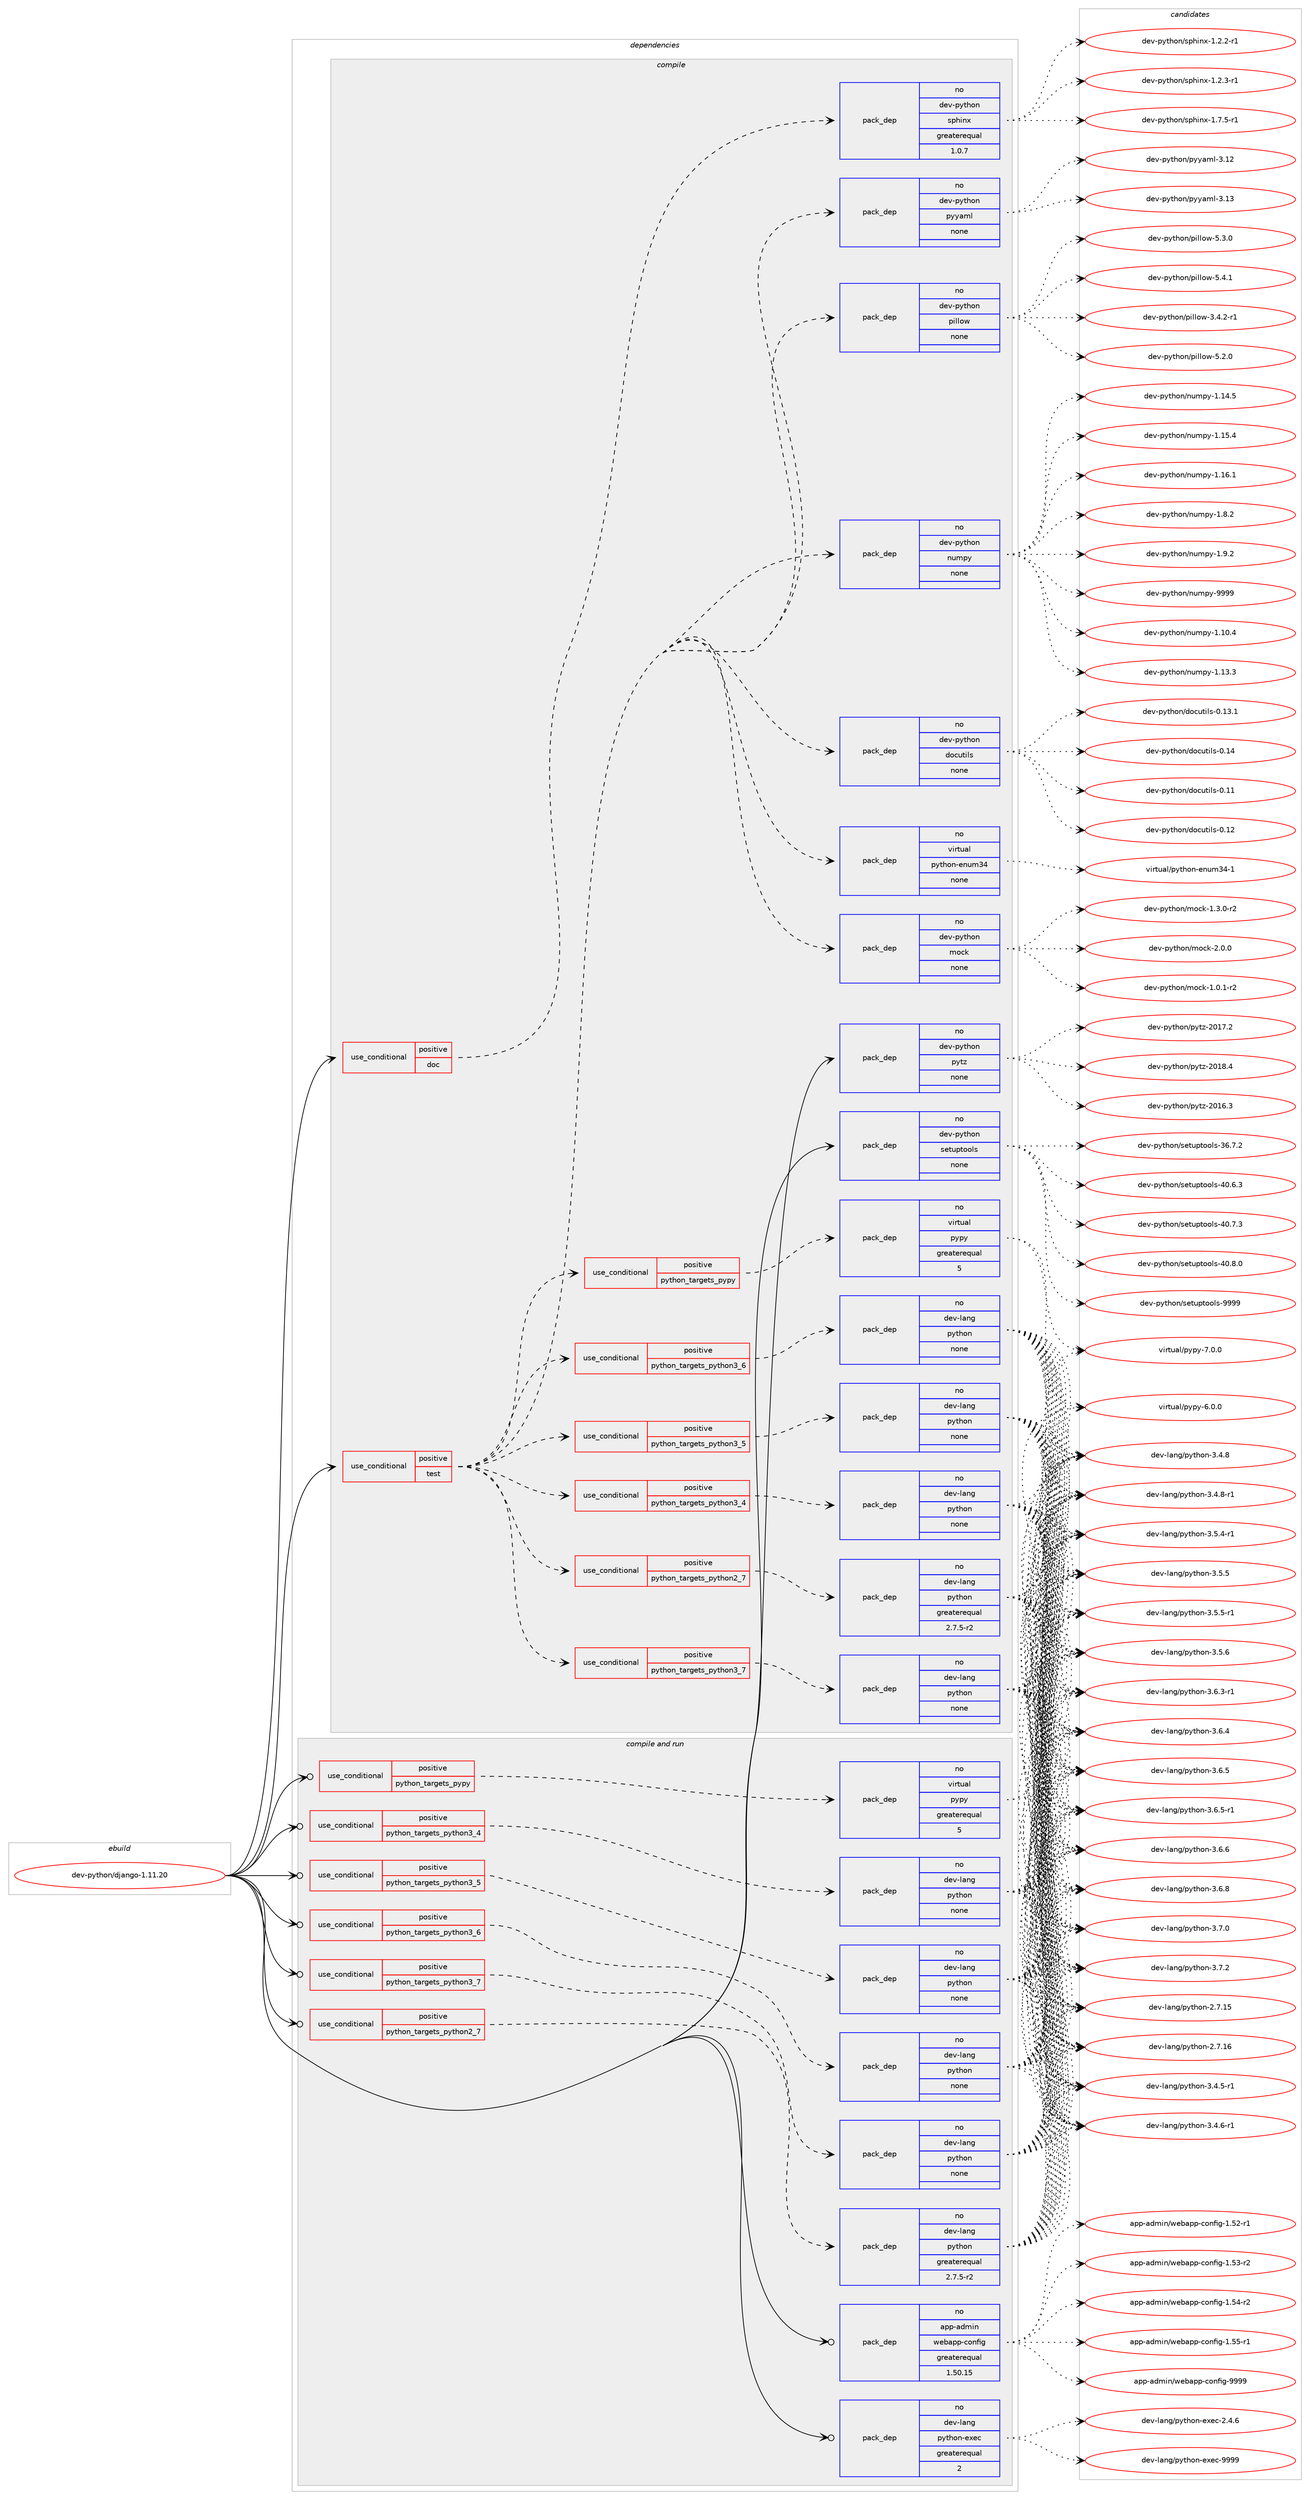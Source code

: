 digraph prolog {

# *************
# Graph options
# *************

newrank=true;
concentrate=true;
compound=true;
graph [rankdir=LR,fontname=Helvetica,fontsize=10,ranksep=1.5];#, ranksep=2.5, nodesep=0.2];
edge  [arrowhead=vee];
node  [fontname=Helvetica,fontsize=10];

# **********
# The ebuild
# **********

subgraph cluster_leftcol {
color=gray;
rank=same;
label=<<i>ebuild</i>>;
id [label="dev-python/django-1.11.20", color=red, width=4, href="../dev-python/django-1.11.20.svg"];
}

# ****************
# The dependencies
# ****************

subgraph cluster_midcol {
color=gray;
label=<<i>dependencies</i>>;
subgraph cluster_compile {
fillcolor="#eeeeee";
style=filled;
label=<<i>compile</i>>;
subgraph cond373293 {
dependency1406035 [label=<<TABLE BORDER="0" CELLBORDER="1" CELLSPACING="0" CELLPADDING="4"><TR><TD ROWSPAN="3" CELLPADDING="10">use_conditional</TD></TR><TR><TD>positive</TD></TR><TR><TD>doc</TD></TR></TABLE>>, shape=none, color=red];
subgraph pack1009486 {
dependency1406036 [label=<<TABLE BORDER="0" CELLBORDER="1" CELLSPACING="0" CELLPADDING="4" WIDTH="220"><TR><TD ROWSPAN="6" CELLPADDING="30">pack_dep</TD></TR><TR><TD WIDTH="110">no</TD></TR><TR><TD>dev-python</TD></TR><TR><TD>sphinx</TD></TR><TR><TD>greaterequal</TD></TR><TR><TD>1.0.7</TD></TR></TABLE>>, shape=none, color=blue];
}
dependency1406035:e -> dependency1406036:w [weight=20,style="dashed",arrowhead="vee"];
}
id:e -> dependency1406035:w [weight=20,style="solid",arrowhead="vee"];
subgraph cond373294 {
dependency1406037 [label=<<TABLE BORDER="0" CELLBORDER="1" CELLSPACING="0" CELLPADDING="4"><TR><TD ROWSPAN="3" CELLPADDING="10">use_conditional</TD></TR><TR><TD>positive</TD></TR><TR><TD>test</TD></TR></TABLE>>, shape=none, color=red];
subgraph cond373295 {
dependency1406038 [label=<<TABLE BORDER="0" CELLBORDER="1" CELLSPACING="0" CELLPADDING="4"><TR><TD ROWSPAN="3" CELLPADDING="10">use_conditional</TD></TR><TR><TD>positive</TD></TR><TR><TD>python_targets_pypy</TD></TR></TABLE>>, shape=none, color=red];
subgraph pack1009487 {
dependency1406039 [label=<<TABLE BORDER="0" CELLBORDER="1" CELLSPACING="0" CELLPADDING="4" WIDTH="220"><TR><TD ROWSPAN="6" CELLPADDING="30">pack_dep</TD></TR><TR><TD WIDTH="110">no</TD></TR><TR><TD>virtual</TD></TR><TR><TD>pypy</TD></TR><TR><TD>greaterequal</TD></TR><TR><TD>5</TD></TR></TABLE>>, shape=none, color=blue];
}
dependency1406038:e -> dependency1406039:w [weight=20,style="dashed",arrowhead="vee"];
}
dependency1406037:e -> dependency1406038:w [weight=20,style="dashed",arrowhead="vee"];
subgraph cond373296 {
dependency1406040 [label=<<TABLE BORDER="0" CELLBORDER="1" CELLSPACING="0" CELLPADDING="4"><TR><TD ROWSPAN="3" CELLPADDING="10">use_conditional</TD></TR><TR><TD>positive</TD></TR><TR><TD>python_targets_python2_7</TD></TR></TABLE>>, shape=none, color=red];
subgraph pack1009488 {
dependency1406041 [label=<<TABLE BORDER="0" CELLBORDER="1" CELLSPACING="0" CELLPADDING="4" WIDTH="220"><TR><TD ROWSPAN="6" CELLPADDING="30">pack_dep</TD></TR><TR><TD WIDTH="110">no</TD></TR><TR><TD>dev-lang</TD></TR><TR><TD>python</TD></TR><TR><TD>greaterequal</TD></TR><TR><TD>2.7.5-r2</TD></TR></TABLE>>, shape=none, color=blue];
}
dependency1406040:e -> dependency1406041:w [weight=20,style="dashed",arrowhead="vee"];
}
dependency1406037:e -> dependency1406040:w [weight=20,style="dashed",arrowhead="vee"];
subgraph cond373297 {
dependency1406042 [label=<<TABLE BORDER="0" CELLBORDER="1" CELLSPACING="0" CELLPADDING="4"><TR><TD ROWSPAN="3" CELLPADDING="10">use_conditional</TD></TR><TR><TD>positive</TD></TR><TR><TD>python_targets_python3_4</TD></TR></TABLE>>, shape=none, color=red];
subgraph pack1009489 {
dependency1406043 [label=<<TABLE BORDER="0" CELLBORDER="1" CELLSPACING="0" CELLPADDING="4" WIDTH="220"><TR><TD ROWSPAN="6" CELLPADDING="30">pack_dep</TD></TR><TR><TD WIDTH="110">no</TD></TR><TR><TD>dev-lang</TD></TR><TR><TD>python</TD></TR><TR><TD>none</TD></TR><TR><TD></TD></TR></TABLE>>, shape=none, color=blue];
}
dependency1406042:e -> dependency1406043:w [weight=20,style="dashed",arrowhead="vee"];
}
dependency1406037:e -> dependency1406042:w [weight=20,style="dashed",arrowhead="vee"];
subgraph cond373298 {
dependency1406044 [label=<<TABLE BORDER="0" CELLBORDER="1" CELLSPACING="0" CELLPADDING="4"><TR><TD ROWSPAN="3" CELLPADDING="10">use_conditional</TD></TR><TR><TD>positive</TD></TR><TR><TD>python_targets_python3_5</TD></TR></TABLE>>, shape=none, color=red];
subgraph pack1009490 {
dependency1406045 [label=<<TABLE BORDER="0" CELLBORDER="1" CELLSPACING="0" CELLPADDING="4" WIDTH="220"><TR><TD ROWSPAN="6" CELLPADDING="30">pack_dep</TD></TR><TR><TD WIDTH="110">no</TD></TR><TR><TD>dev-lang</TD></TR><TR><TD>python</TD></TR><TR><TD>none</TD></TR><TR><TD></TD></TR></TABLE>>, shape=none, color=blue];
}
dependency1406044:e -> dependency1406045:w [weight=20,style="dashed",arrowhead="vee"];
}
dependency1406037:e -> dependency1406044:w [weight=20,style="dashed",arrowhead="vee"];
subgraph cond373299 {
dependency1406046 [label=<<TABLE BORDER="0" CELLBORDER="1" CELLSPACING="0" CELLPADDING="4"><TR><TD ROWSPAN="3" CELLPADDING="10">use_conditional</TD></TR><TR><TD>positive</TD></TR><TR><TD>python_targets_python3_6</TD></TR></TABLE>>, shape=none, color=red];
subgraph pack1009491 {
dependency1406047 [label=<<TABLE BORDER="0" CELLBORDER="1" CELLSPACING="0" CELLPADDING="4" WIDTH="220"><TR><TD ROWSPAN="6" CELLPADDING="30">pack_dep</TD></TR><TR><TD WIDTH="110">no</TD></TR><TR><TD>dev-lang</TD></TR><TR><TD>python</TD></TR><TR><TD>none</TD></TR><TR><TD></TD></TR></TABLE>>, shape=none, color=blue];
}
dependency1406046:e -> dependency1406047:w [weight=20,style="dashed",arrowhead="vee"];
}
dependency1406037:e -> dependency1406046:w [weight=20,style="dashed",arrowhead="vee"];
subgraph cond373300 {
dependency1406048 [label=<<TABLE BORDER="0" CELLBORDER="1" CELLSPACING="0" CELLPADDING="4"><TR><TD ROWSPAN="3" CELLPADDING="10">use_conditional</TD></TR><TR><TD>positive</TD></TR><TR><TD>python_targets_python3_7</TD></TR></TABLE>>, shape=none, color=red];
subgraph pack1009492 {
dependency1406049 [label=<<TABLE BORDER="0" CELLBORDER="1" CELLSPACING="0" CELLPADDING="4" WIDTH="220"><TR><TD ROWSPAN="6" CELLPADDING="30">pack_dep</TD></TR><TR><TD WIDTH="110">no</TD></TR><TR><TD>dev-lang</TD></TR><TR><TD>python</TD></TR><TR><TD>none</TD></TR><TR><TD></TD></TR></TABLE>>, shape=none, color=blue];
}
dependency1406048:e -> dependency1406049:w [weight=20,style="dashed",arrowhead="vee"];
}
dependency1406037:e -> dependency1406048:w [weight=20,style="dashed",arrowhead="vee"];
subgraph pack1009493 {
dependency1406050 [label=<<TABLE BORDER="0" CELLBORDER="1" CELLSPACING="0" CELLPADDING="4" WIDTH="220"><TR><TD ROWSPAN="6" CELLPADDING="30">pack_dep</TD></TR><TR><TD WIDTH="110">no</TD></TR><TR><TD>dev-python</TD></TR><TR><TD>docutils</TD></TR><TR><TD>none</TD></TR><TR><TD></TD></TR></TABLE>>, shape=none, color=blue];
}
dependency1406037:e -> dependency1406050:w [weight=20,style="dashed",arrowhead="vee"];
subgraph pack1009494 {
dependency1406051 [label=<<TABLE BORDER="0" CELLBORDER="1" CELLSPACING="0" CELLPADDING="4" WIDTH="220"><TR><TD ROWSPAN="6" CELLPADDING="30">pack_dep</TD></TR><TR><TD WIDTH="110">no</TD></TR><TR><TD>dev-python</TD></TR><TR><TD>numpy</TD></TR><TR><TD>none</TD></TR><TR><TD></TD></TR></TABLE>>, shape=none, color=blue];
}
dependency1406037:e -> dependency1406051:w [weight=20,style="dashed",arrowhead="vee"];
subgraph pack1009495 {
dependency1406052 [label=<<TABLE BORDER="0" CELLBORDER="1" CELLSPACING="0" CELLPADDING="4" WIDTH="220"><TR><TD ROWSPAN="6" CELLPADDING="30">pack_dep</TD></TR><TR><TD WIDTH="110">no</TD></TR><TR><TD>dev-python</TD></TR><TR><TD>pillow</TD></TR><TR><TD>none</TD></TR><TR><TD></TD></TR></TABLE>>, shape=none, color=blue];
}
dependency1406037:e -> dependency1406052:w [weight=20,style="dashed",arrowhead="vee"];
subgraph pack1009496 {
dependency1406053 [label=<<TABLE BORDER="0" CELLBORDER="1" CELLSPACING="0" CELLPADDING="4" WIDTH="220"><TR><TD ROWSPAN="6" CELLPADDING="30">pack_dep</TD></TR><TR><TD WIDTH="110">no</TD></TR><TR><TD>dev-python</TD></TR><TR><TD>pyyaml</TD></TR><TR><TD>none</TD></TR><TR><TD></TD></TR></TABLE>>, shape=none, color=blue];
}
dependency1406037:e -> dependency1406053:w [weight=20,style="dashed",arrowhead="vee"];
subgraph pack1009497 {
dependency1406054 [label=<<TABLE BORDER="0" CELLBORDER="1" CELLSPACING="0" CELLPADDING="4" WIDTH="220"><TR><TD ROWSPAN="6" CELLPADDING="30">pack_dep</TD></TR><TR><TD WIDTH="110">no</TD></TR><TR><TD>dev-python</TD></TR><TR><TD>mock</TD></TR><TR><TD>none</TD></TR><TR><TD></TD></TR></TABLE>>, shape=none, color=blue];
}
dependency1406037:e -> dependency1406054:w [weight=20,style="dashed",arrowhead="vee"];
subgraph pack1009498 {
dependency1406055 [label=<<TABLE BORDER="0" CELLBORDER="1" CELLSPACING="0" CELLPADDING="4" WIDTH="220"><TR><TD ROWSPAN="6" CELLPADDING="30">pack_dep</TD></TR><TR><TD WIDTH="110">no</TD></TR><TR><TD>virtual</TD></TR><TR><TD>python-enum34</TD></TR><TR><TD>none</TD></TR><TR><TD></TD></TR></TABLE>>, shape=none, color=blue];
}
dependency1406037:e -> dependency1406055:w [weight=20,style="dashed",arrowhead="vee"];
}
id:e -> dependency1406037:w [weight=20,style="solid",arrowhead="vee"];
subgraph pack1009499 {
dependency1406056 [label=<<TABLE BORDER="0" CELLBORDER="1" CELLSPACING="0" CELLPADDING="4" WIDTH="220"><TR><TD ROWSPAN="6" CELLPADDING="30">pack_dep</TD></TR><TR><TD WIDTH="110">no</TD></TR><TR><TD>dev-python</TD></TR><TR><TD>pytz</TD></TR><TR><TD>none</TD></TR><TR><TD></TD></TR></TABLE>>, shape=none, color=blue];
}
id:e -> dependency1406056:w [weight=20,style="solid",arrowhead="vee"];
subgraph pack1009500 {
dependency1406057 [label=<<TABLE BORDER="0" CELLBORDER="1" CELLSPACING="0" CELLPADDING="4" WIDTH="220"><TR><TD ROWSPAN="6" CELLPADDING="30">pack_dep</TD></TR><TR><TD WIDTH="110">no</TD></TR><TR><TD>dev-python</TD></TR><TR><TD>setuptools</TD></TR><TR><TD>none</TD></TR><TR><TD></TD></TR></TABLE>>, shape=none, color=blue];
}
id:e -> dependency1406057:w [weight=20,style="solid",arrowhead="vee"];
}
subgraph cluster_compileandrun {
fillcolor="#eeeeee";
style=filled;
label=<<i>compile and run</i>>;
subgraph cond373301 {
dependency1406058 [label=<<TABLE BORDER="0" CELLBORDER="1" CELLSPACING="0" CELLPADDING="4"><TR><TD ROWSPAN="3" CELLPADDING="10">use_conditional</TD></TR><TR><TD>positive</TD></TR><TR><TD>python_targets_pypy</TD></TR></TABLE>>, shape=none, color=red];
subgraph pack1009501 {
dependency1406059 [label=<<TABLE BORDER="0" CELLBORDER="1" CELLSPACING="0" CELLPADDING="4" WIDTH="220"><TR><TD ROWSPAN="6" CELLPADDING="30">pack_dep</TD></TR><TR><TD WIDTH="110">no</TD></TR><TR><TD>virtual</TD></TR><TR><TD>pypy</TD></TR><TR><TD>greaterequal</TD></TR><TR><TD>5</TD></TR></TABLE>>, shape=none, color=blue];
}
dependency1406058:e -> dependency1406059:w [weight=20,style="dashed",arrowhead="vee"];
}
id:e -> dependency1406058:w [weight=20,style="solid",arrowhead="odotvee"];
subgraph cond373302 {
dependency1406060 [label=<<TABLE BORDER="0" CELLBORDER="1" CELLSPACING="0" CELLPADDING="4"><TR><TD ROWSPAN="3" CELLPADDING="10">use_conditional</TD></TR><TR><TD>positive</TD></TR><TR><TD>python_targets_python2_7</TD></TR></TABLE>>, shape=none, color=red];
subgraph pack1009502 {
dependency1406061 [label=<<TABLE BORDER="0" CELLBORDER="1" CELLSPACING="0" CELLPADDING="4" WIDTH="220"><TR><TD ROWSPAN="6" CELLPADDING="30">pack_dep</TD></TR><TR><TD WIDTH="110">no</TD></TR><TR><TD>dev-lang</TD></TR><TR><TD>python</TD></TR><TR><TD>greaterequal</TD></TR><TR><TD>2.7.5-r2</TD></TR></TABLE>>, shape=none, color=blue];
}
dependency1406060:e -> dependency1406061:w [weight=20,style="dashed",arrowhead="vee"];
}
id:e -> dependency1406060:w [weight=20,style="solid",arrowhead="odotvee"];
subgraph cond373303 {
dependency1406062 [label=<<TABLE BORDER="0" CELLBORDER="1" CELLSPACING="0" CELLPADDING="4"><TR><TD ROWSPAN="3" CELLPADDING="10">use_conditional</TD></TR><TR><TD>positive</TD></TR><TR><TD>python_targets_python3_4</TD></TR></TABLE>>, shape=none, color=red];
subgraph pack1009503 {
dependency1406063 [label=<<TABLE BORDER="0" CELLBORDER="1" CELLSPACING="0" CELLPADDING="4" WIDTH="220"><TR><TD ROWSPAN="6" CELLPADDING="30">pack_dep</TD></TR><TR><TD WIDTH="110">no</TD></TR><TR><TD>dev-lang</TD></TR><TR><TD>python</TD></TR><TR><TD>none</TD></TR><TR><TD></TD></TR></TABLE>>, shape=none, color=blue];
}
dependency1406062:e -> dependency1406063:w [weight=20,style="dashed",arrowhead="vee"];
}
id:e -> dependency1406062:w [weight=20,style="solid",arrowhead="odotvee"];
subgraph cond373304 {
dependency1406064 [label=<<TABLE BORDER="0" CELLBORDER="1" CELLSPACING="0" CELLPADDING="4"><TR><TD ROWSPAN="3" CELLPADDING="10">use_conditional</TD></TR><TR><TD>positive</TD></TR><TR><TD>python_targets_python3_5</TD></TR></TABLE>>, shape=none, color=red];
subgraph pack1009504 {
dependency1406065 [label=<<TABLE BORDER="0" CELLBORDER="1" CELLSPACING="0" CELLPADDING="4" WIDTH="220"><TR><TD ROWSPAN="6" CELLPADDING="30">pack_dep</TD></TR><TR><TD WIDTH="110">no</TD></TR><TR><TD>dev-lang</TD></TR><TR><TD>python</TD></TR><TR><TD>none</TD></TR><TR><TD></TD></TR></TABLE>>, shape=none, color=blue];
}
dependency1406064:e -> dependency1406065:w [weight=20,style="dashed",arrowhead="vee"];
}
id:e -> dependency1406064:w [weight=20,style="solid",arrowhead="odotvee"];
subgraph cond373305 {
dependency1406066 [label=<<TABLE BORDER="0" CELLBORDER="1" CELLSPACING="0" CELLPADDING="4"><TR><TD ROWSPAN="3" CELLPADDING="10">use_conditional</TD></TR><TR><TD>positive</TD></TR><TR><TD>python_targets_python3_6</TD></TR></TABLE>>, shape=none, color=red];
subgraph pack1009505 {
dependency1406067 [label=<<TABLE BORDER="0" CELLBORDER="1" CELLSPACING="0" CELLPADDING="4" WIDTH="220"><TR><TD ROWSPAN="6" CELLPADDING="30">pack_dep</TD></TR><TR><TD WIDTH="110">no</TD></TR><TR><TD>dev-lang</TD></TR><TR><TD>python</TD></TR><TR><TD>none</TD></TR><TR><TD></TD></TR></TABLE>>, shape=none, color=blue];
}
dependency1406066:e -> dependency1406067:w [weight=20,style="dashed",arrowhead="vee"];
}
id:e -> dependency1406066:w [weight=20,style="solid",arrowhead="odotvee"];
subgraph cond373306 {
dependency1406068 [label=<<TABLE BORDER="0" CELLBORDER="1" CELLSPACING="0" CELLPADDING="4"><TR><TD ROWSPAN="3" CELLPADDING="10">use_conditional</TD></TR><TR><TD>positive</TD></TR><TR><TD>python_targets_python3_7</TD></TR></TABLE>>, shape=none, color=red];
subgraph pack1009506 {
dependency1406069 [label=<<TABLE BORDER="0" CELLBORDER="1" CELLSPACING="0" CELLPADDING="4" WIDTH="220"><TR><TD ROWSPAN="6" CELLPADDING="30">pack_dep</TD></TR><TR><TD WIDTH="110">no</TD></TR><TR><TD>dev-lang</TD></TR><TR><TD>python</TD></TR><TR><TD>none</TD></TR><TR><TD></TD></TR></TABLE>>, shape=none, color=blue];
}
dependency1406068:e -> dependency1406069:w [weight=20,style="dashed",arrowhead="vee"];
}
id:e -> dependency1406068:w [weight=20,style="solid",arrowhead="odotvee"];
subgraph pack1009507 {
dependency1406070 [label=<<TABLE BORDER="0" CELLBORDER="1" CELLSPACING="0" CELLPADDING="4" WIDTH="220"><TR><TD ROWSPAN="6" CELLPADDING="30">pack_dep</TD></TR><TR><TD WIDTH="110">no</TD></TR><TR><TD>app-admin</TD></TR><TR><TD>webapp-config</TD></TR><TR><TD>greaterequal</TD></TR><TR><TD>1.50.15</TD></TR></TABLE>>, shape=none, color=blue];
}
id:e -> dependency1406070:w [weight=20,style="solid",arrowhead="odotvee"];
subgraph pack1009508 {
dependency1406071 [label=<<TABLE BORDER="0" CELLBORDER="1" CELLSPACING="0" CELLPADDING="4" WIDTH="220"><TR><TD ROWSPAN="6" CELLPADDING="30">pack_dep</TD></TR><TR><TD WIDTH="110">no</TD></TR><TR><TD>dev-lang</TD></TR><TR><TD>python-exec</TD></TR><TR><TD>greaterequal</TD></TR><TR><TD>2</TD></TR></TABLE>>, shape=none, color=blue];
}
id:e -> dependency1406071:w [weight=20,style="solid",arrowhead="odotvee"];
}
subgraph cluster_run {
fillcolor="#eeeeee";
style=filled;
label=<<i>run</i>>;
}
}

# **************
# The candidates
# **************

subgraph cluster_choices {
rank=same;
color=gray;
label=<<i>candidates</i>>;

subgraph choice1009486 {
color=black;
nodesep=1;
choice10010111845112121116104111110471151121041051101204549465046504511449 [label="dev-python/sphinx-1.2.2-r1", color=red, width=4,href="../dev-python/sphinx-1.2.2-r1.svg"];
choice10010111845112121116104111110471151121041051101204549465046514511449 [label="dev-python/sphinx-1.2.3-r1", color=red, width=4,href="../dev-python/sphinx-1.2.3-r1.svg"];
choice10010111845112121116104111110471151121041051101204549465546534511449 [label="dev-python/sphinx-1.7.5-r1", color=red, width=4,href="../dev-python/sphinx-1.7.5-r1.svg"];
dependency1406036:e -> choice10010111845112121116104111110471151121041051101204549465046504511449:w [style=dotted,weight="100"];
dependency1406036:e -> choice10010111845112121116104111110471151121041051101204549465046514511449:w [style=dotted,weight="100"];
dependency1406036:e -> choice10010111845112121116104111110471151121041051101204549465546534511449:w [style=dotted,weight="100"];
}
subgraph choice1009487 {
color=black;
nodesep=1;
choice1181051141161179710847112121112121455446484648 [label="virtual/pypy-6.0.0", color=red, width=4,href="../virtual/pypy-6.0.0.svg"];
choice1181051141161179710847112121112121455546484648 [label="virtual/pypy-7.0.0", color=red, width=4,href="../virtual/pypy-7.0.0.svg"];
dependency1406039:e -> choice1181051141161179710847112121112121455446484648:w [style=dotted,weight="100"];
dependency1406039:e -> choice1181051141161179710847112121112121455546484648:w [style=dotted,weight="100"];
}
subgraph choice1009488 {
color=black;
nodesep=1;
choice10010111845108971101034711212111610411111045504655464953 [label="dev-lang/python-2.7.15", color=red, width=4,href="../dev-lang/python-2.7.15.svg"];
choice10010111845108971101034711212111610411111045504655464954 [label="dev-lang/python-2.7.16", color=red, width=4,href="../dev-lang/python-2.7.16.svg"];
choice1001011184510897110103471121211161041111104551465246534511449 [label="dev-lang/python-3.4.5-r1", color=red, width=4,href="../dev-lang/python-3.4.5-r1.svg"];
choice1001011184510897110103471121211161041111104551465246544511449 [label="dev-lang/python-3.4.6-r1", color=red, width=4,href="../dev-lang/python-3.4.6-r1.svg"];
choice100101118451089711010347112121116104111110455146524656 [label="dev-lang/python-3.4.8", color=red, width=4,href="../dev-lang/python-3.4.8.svg"];
choice1001011184510897110103471121211161041111104551465246564511449 [label="dev-lang/python-3.4.8-r1", color=red, width=4,href="../dev-lang/python-3.4.8-r1.svg"];
choice1001011184510897110103471121211161041111104551465346524511449 [label="dev-lang/python-3.5.4-r1", color=red, width=4,href="../dev-lang/python-3.5.4-r1.svg"];
choice100101118451089711010347112121116104111110455146534653 [label="dev-lang/python-3.5.5", color=red, width=4,href="../dev-lang/python-3.5.5.svg"];
choice1001011184510897110103471121211161041111104551465346534511449 [label="dev-lang/python-3.5.5-r1", color=red, width=4,href="../dev-lang/python-3.5.5-r1.svg"];
choice100101118451089711010347112121116104111110455146534654 [label="dev-lang/python-3.5.6", color=red, width=4,href="../dev-lang/python-3.5.6.svg"];
choice1001011184510897110103471121211161041111104551465446514511449 [label="dev-lang/python-3.6.3-r1", color=red, width=4,href="../dev-lang/python-3.6.3-r1.svg"];
choice100101118451089711010347112121116104111110455146544652 [label="dev-lang/python-3.6.4", color=red, width=4,href="../dev-lang/python-3.6.4.svg"];
choice100101118451089711010347112121116104111110455146544653 [label="dev-lang/python-3.6.5", color=red, width=4,href="../dev-lang/python-3.6.5.svg"];
choice1001011184510897110103471121211161041111104551465446534511449 [label="dev-lang/python-3.6.5-r1", color=red, width=4,href="../dev-lang/python-3.6.5-r1.svg"];
choice100101118451089711010347112121116104111110455146544654 [label="dev-lang/python-3.6.6", color=red, width=4,href="../dev-lang/python-3.6.6.svg"];
choice100101118451089711010347112121116104111110455146544656 [label="dev-lang/python-3.6.8", color=red, width=4,href="../dev-lang/python-3.6.8.svg"];
choice100101118451089711010347112121116104111110455146554648 [label="dev-lang/python-3.7.0", color=red, width=4,href="../dev-lang/python-3.7.0.svg"];
choice100101118451089711010347112121116104111110455146554650 [label="dev-lang/python-3.7.2", color=red, width=4,href="../dev-lang/python-3.7.2.svg"];
dependency1406041:e -> choice10010111845108971101034711212111610411111045504655464953:w [style=dotted,weight="100"];
dependency1406041:e -> choice10010111845108971101034711212111610411111045504655464954:w [style=dotted,weight="100"];
dependency1406041:e -> choice1001011184510897110103471121211161041111104551465246534511449:w [style=dotted,weight="100"];
dependency1406041:e -> choice1001011184510897110103471121211161041111104551465246544511449:w [style=dotted,weight="100"];
dependency1406041:e -> choice100101118451089711010347112121116104111110455146524656:w [style=dotted,weight="100"];
dependency1406041:e -> choice1001011184510897110103471121211161041111104551465246564511449:w [style=dotted,weight="100"];
dependency1406041:e -> choice1001011184510897110103471121211161041111104551465346524511449:w [style=dotted,weight="100"];
dependency1406041:e -> choice100101118451089711010347112121116104111110455146534653:w [style=dotted,weight="100"];
dependency1406041:e -> choice1001011184510897110103471121211161041111104551465346534511449:w [style=dotted,weight="100"];
dependency1406041:e -> choice100101118451089711010347112121116104111110455146534654:w [style=dotted,weight="100"];
dependency1406041:e -> choice1001011184510897110103471121211161041111104551465446514511449:w [style=dotted,weight="100"];
dependency1406041:e -> choice100101118451089711010347112121116104111110455146544652:w [style=dotted,weight="100"];
dependency1406041:e -> choice100101118451089711010347112121116104111110455146544653:w [style=dotted,weight="100"];
dependency1406041:e -> choice1001011184510897110103471121211161041111104551465446534511449:w [style=dotted,weight="100"];
dependency1406041:e -> choice100101118451089711010347112121116104111110455146544654:w [style=dotted,weight="100"];
dependency1406041:e -> choice100101118451089711010347112121116104111110455146544656:w [style=dotted,weight="100"];
dependency1406041:e -> choice100101118451089711010347112121116104111110455146554648:w [style=dotted,weight="100"];
dependency1406041:e -> choice100101118451089711010347112121116104111110455146554650:w [style=dotted,weight="100"];
}
subgraph choice1009489 {
color=black;
nodesep=1;
choice10010111845108971101034711212111610411111045504655464953 [label="dev-lang/python-2.7.15", color=red, width=4,href="../dev-lang/python-2.7.15.svg"];
choice10010111845108971101034711212111610411111045504655464954 [label="dev-lang/python-2.7.16", color=red, width=4,href="../dev-lang/python-2.7.16.svg"];
choice1001011184510897110103471121211161041111104551465246534511449 [label="dev-lang/python-3.4.5-r1", color=red, width=4,href="../dev-lang/python-3.4.5-r1.svg"];
choice1001011184510897110103471121211161041111104551465246544511449 [label="dev-lang/python-3.4.6-r1", color=red, width=4,href="../dev-lang/python-3.4.6-r1.svg"];
choice100101118451089711010347112121116104111110455146524656 [label="dev-lang/python-3.4.8", color=red, width=4,href="../dev-lang/python-3.4.8.svg"];
choice1001011184510897110103471121211161041111104551465246564511449 [label="dev-lang/python-3.4.8-r1", color=red, width=4,href="../dev-lang/python-3.4.8-r1.svg"];
choice1001011184510897110103471121211161041111104551465346524511449 [label="dev-lang/python-3.5.4-r1", color=red, width=4,href="../dev-lang/python-3.5.4-r1.svg"];
choice100101118451089711010347112121116104111110455146534653 [label="dev-lang/python-3.5.5", color=red, width=4,href="../dev-lang/python-3.5.5.svg"];
choice1001011184510897110103471121211161041111104551465346534511449 [label="dev-lang/python-3.5.5-r1", color=red, width=4,href="../dev-lang/python-3.5.5-r1.svg"];
choice100101118451089711010347112121116104111110455146534654 [label="dev-lang/python-3.5.6", color=red, width=4,href="../dev-lang/python-3.5.6.svg"];
choice1001011184510897110103471121211161041111104551465446514511449 [label="dev-lang/python-3.6.3-r1", color=red, width=4,href="../dev-lang/python-3.6.3-r1.svg"];
choice100101118451089711010347112121116104111110455146544652 [label="dev-lang/python-3.6.4", color=red, width=4,href="../dev-lang/python-3.6.4.svg"];
choice100101118451089711010347112121116104111110455146544653 [label="dev-lang/python-3.6.5", color=red, width=4,href="../dev-lang/python-3.6.5.svg"];
choice1001011184510897110103471121211161041111104551465446534511449 [label="dev-lang/python-3.6.5-r1", color=red, width=4,href="../dev-lang/python-3.6.5-r1.svg"];
choice100101118451089711010347112121116104111110455146544654 [label="dev-lang/python-3.6.6", color=red, width=4,href="../dev-lang/python-3.6.6.svg"];
choice100101118451089711010347112121116104111110455146544656 [label="dev-lang/python-3.6.8", color=red, width=4,href="../dev-lang/python-3.6.8.svg"];
choice100101118451089711010347112121116104111110455146554648 [label="dev-lang/python-3.7.0", color=red, width=4,href="../dev-lang/python-3.7.0.svg"];
choice100101118451089711010347112121116104111110455146554650 [label="dev-lang/python-3.7.2", color=red, width=4,href="../dev-lang/python-3.7.2.svg"];
dependency1406043:e -> choice10010111845108971101034711212111610411111045504655464953:w [style=dotted,weight="100"];
dependency1406043:e -> choice10010111845108971101034711212111610411111045504655464954:w [style=dotted,weight="100"];
dependency1406043:e -> choice1001011184510897110103471121211161041111104551465246534511449:w [style=dotted,weight="100"];
dependency1406043:e -> choice1001011184510897110103471121211161041111104551465246544511449:w [style=dotted,weight="100"];
dependency1406043:e -> choice100101118451089711010347112121116104111110455146524656:w [style=dotted,weight="100"];
dependency1406043:e -> choice1001011184510897110103471121211161041111104551465246564511449:w [style=dotted,weight="100"];
dependency1406043:e -> choice1001011184510897110103471121211161041111104551465346524511449:w [style=dotted,weight="100"];
dependency1406043:e -> choice100101118451089711010347112121116104111110455146534653:w [style=dotted,weight="100"];
dependency1406043:e -> choice1001011184510897110103471121211161041111104551465346534511449:w [style=dotted,weight="100"];
dependency1406043:e -> choice100101118451089711010347112121116104111110455146534654:w [style=dotted,weight="100"];
dependency1406043:e -> choice1001011184510897110103471121211161041111104551465446514511449:w [style=dotted,weight="100"];
dependency1406043:e -> choice100101118451089711010347112121116104111110455146544652:w [style=dotted,weight="100"];
dependency1406043:e -> choice100101118451089711010347112121116104111110455146544653:w [style=dotted,weight="100"];
dependency1406043:e -> choice1001011184510897110103471121211161041111104551465446534511449:w [style=dotted,weight="100"];
dependency1406043:e -> choice100101118451089711010347112121116104111110455146544654:w [style=dotted,weight="100"];
dependency1406043:e -> choice100101118451089711010347112121116104111110455146544656:w [style=dotted,weight="100"];
dependency1406043:e -> choice100101118451089711010347112121116104111110455146554648:w [style=dotted,weight="100"];
dependency1406043:e -> choice100101118451089711010347112121116104111110455146554650:w [style=dotted,weight="100"];
}
subgraph choice1009490 {
color=black;
nodesep=1;
choice10010111845108971101034711212111610411111045504655464953 [label="dev-lang/python-2.7.15", color=red, width=4,href="../dev-lang/python-2.7.15.svg"];
choice10010111845108971101034711212111610411111045504655464954 [label="dev-lang/python-2.7.16", color=red, width=4,href="../dev-lang/python-2.7.16.svg"];
choice1001011184510897110103471121211161041111104551465246534511449 [label="dev-lang/python-3.4.5-r1", color=red, width=4,href="../dev-lang/python-3.4.5-r1.svg"];
choice1001011184510897110103471121211161041111104551465246544511449 [label="dev-lang/python-3.4.6-r1", color=red, width=4,href="../dev-lang/python-3.4.6-r1.svg"];
choice100101118451089711010347112121116104111110455146524656 [label="dev-lang/python-3.4.8", color=red, width=4,href="../dev-lang/python-3.4.8.svg"];
choice1001011184510897110103471121211161041111104551465246564511449 [label="dev-lang/python-3.4.8-r1", color=red, width=4,href="../dev-lang/python-3.4.8-r1.svg"];
choice1001011184510897110103471121211161041111104551465346524511449 [label="dev-lang/python-3.5.4-r1", color=red, width=4,href="../dev-lang/python-3.5.4-r1.svg"];
choice100101118451089711010347112121116104111110455146534653 [label="dev-lang/python-3.5.5", color=red, width=4,href="../dev-lang/python-3.5.5.svg"];
choice1001011184510897110103471121211161041111104551465346534511449 [label="dev-lang/python-3.5.5-r1", color=red, width=4,href="../dev-lang/python-3.5.5-r1.svg"];
choice100101118451089711010347112121116104111110455146534654 [label="dev-lang/python-3.5.6", color=red, width=4,href="../dev-lang/python-3.5.6.svg"];
choice1001011184510897110103471121211161041111104551465446514511449 [label="dev-lang/python-3.6.3-r1", color=red, width=4,href="../dev-lang/python-3.6.3-r1.svg"];
choice100101118451089711010347112121116104111110455146544652 [label="dev-lang/python-3.6.4", color=red, width=4,href="../dev-lang/python-3.6.4.svg"];
choice100101118451089711010347112121116104111110455146544653 [label="dev-lang/python-3.6.5", color=red, width=4,href="../dev-lang/python-3.6.5.svg"];
choice1001011184510897110103471121211161041111104551465446534511449 [label="dev-lang/python-3.6.5-r1", color=red, width=4,href="../dev-lang/python-3.6.5-r1.svg"];
choice100101118451089711010347112121116104111110455146544654 [label="dev-lang/python-3.6.6", color=red, width=4,href="../dev-lang/python-3.6.6.svg"];
choice100101118451089711010347112121116104111110455146544656 [label="dev-lang/python-3.6.8", color=red, width=4,href="../dev-lang/python-3.6.8.svg"];
choice100101118451089711010347112121116104111110455146554648 [label="dev-lang/python-3.7.0", color=red, width=4,href="../dev-lang/python-3.7.0.svg"];
choice100101118451089711010347112121116104111110455146554650 [label="dev-lang/python-3.7.2", color=red, width=4,href="../dev-lang/python-3.7.2.svg"];
dependency1406045:e -> choice10010111845108971101034711212111610411111045504655464953:w [style=dotted,weight="100"];
dependency1406045:e -> choice10010111845108971101034711212111610411111045504655464954:w [style=dotted,weight="100"];
dependency1406045:e -> choice1001011184510897110103471121211161041111104551465246534511449:w [style=dotted,weight="100"];
dependency1406045:e -> choice1001011184510897110103471121211161041111104551465246544511449:w [style=dotted,weight="100"];
dependency1406045:e -> choice100101118451089711010347112121116104111110455146524656:w [style=dotted,weight="100"];
dependency1406045:e -> choice1001011184510897110103471121211161041111104551465246564511449:w [style=dotted,weight="100"];
dependency1406045:e -> choice1001011184510897110103471121211161041111104551465346524511449:w [style=dotted,weight="100"];
dependency1406045:e -> choice100101118451089711010347112121116104111110455146534653:w [style=dotted,weight="100"];
dependency1406045:e -> choice1001011184510897110103471121211161041111104551465346534511449:w [style=dotted,weight="100"];
dependency1406045:e -> choice100101118451089711010347112121116104111110455146534654:w [style=dotted,weight="100"];
dependency1406045:e -> choice1001011184510897110103471121211161041111104551465446514511449:w [style=dotted,weight="100"];
dependency1406045:e -> choice100101118451089711010347112121116104111110455146544652:w [style=dotted,weight="100"];
dependency1406045:e -> choice100101118451089711010347112121116104111110455146544653:w [style=dotted,weight="100"];
dependency1406045:e -> choice1001011184510897110103471121211161041111104551465446534511449:w [style=dotted,weight="100"];
dependency1406045:e -> choice100101118451089711010347112121116104111110455146544654:w [style=dotted,weight="100"];
dependency1406045:e -> choice100101118451089711010347112121116104111110455146544656:w [style=dotted,weight="100"];
dependency1406045:e -> choice100101118451089711010347112121116104111110455146554648:w [style=dotted,weight="100"];
dependency1406045:e -> choice100101118451089711010347112121116104111110455146554650:w [style=dotted,weight="100"];
}
subgraph choice1009491 {
color=black;
nodesep=1;
choice10010111845108971101034711212111610411111045504655464953 [label="dev-lang/python-2.7.15", color=red, width=4,href="../dev-lang/python-2.7.15.svg"];
choice10010111845108971101034711212111610411111045504655464954 [label="dev-lang/python-2.7.16", color=red, width=4,href="../dev-lang/python-2.7.16.svg"];
choice1001011184510897110103471121211161041111104551465246534511449 [label="dev-lang/python-3.4.5-r1", color=red, width=4,href="../dev-lang/python-3.4.5-r1.svg"];
choice1001011184510897110103471121211161041111104551465246544511449 [label="dev-lang/python-3.4.6-r1", color=red, width=4,href="../dev-lang/python-3.4.6-r1.svg"];
choice100101118451089711010347112121116104111110455146524656 [label="dev-lang/python-3.4.8", color=red, width=4,href="../dev-lang/python-3.4.8.svg"];
choice1001011184510897110103471121211161041111104551465246564511449 [label="dev-lang/python-3.4.8-r1", color=red, width=4,href="../dev-lang/python-3.4.8-r1.svg"];
choice1001011184510897110103471121211161041111104551465346524511449 [label="dev-lang/python-3.5.4-r1", color=red, width=4,href="../dev-lang/python-3.5.4-r1.svg"];
choice100101118451089711010347112121116104111110455146534653 [label="dev-lang/python-3.5.5", color=red, width=4,href="../dev-lang/python-3.5.5.svg"];
choice1001011184510897110103471121211161041111104551465346534511449 [label="dev-lang/python-3.5.5-r1", color=red, width=4,href="../dev-lang/python-3.5.5-r1.svg"];
choice100101118451089711010347112121116104111110455146534654 [label="dev-lang/python-3.5.6", color=red, width=4,href="../dev-lang/python-3.5.6.svg"];
choice1001011184510897110103471121211161041111104551465446514511449 [label="dev-lang/python-3.6.3-r1", color=red, width=4,href="../dev-lang/python-3.6.3-r1.svg"];
choice100101118451089711010347112121116104111110455146544652 [label="dev-lang/python-3.6.4", color=red, width=4,href="../dev-lang/python-3.6.4.svg"];
choice100101118451089711010347112121116104111110455146544653 [label="dev-lang/python-3.6.5", color=red, width=4,href="../dev-lang/python-3.6.5.svg"];
choice1001011184510897110103471121211161041111104551465446534511449 [label="dev-lang/python-3.6.5-r1", color=red, width=4,href="../dev-lang/python-3.6.5-r1.svg"];
choice100101118451089711010347112121116104111110455146544654 [label="dev-lang/python-3.6.6", color=red, width=4,href="../dev-lang/python-3.6.6.svg"];
choice100101118451089711010347112121116104111110455146544656 [label="dev-lang/python-3.6.8", color=red, width=4,href="../dev-lang/python-3.6.8.svg"];
choice100101118451089711010347112121116104111110455146554648 [label="dev-lang/python-3.7.0", color=red, width=4,href="../dev-lang/python-3.7.0.svg"];
choice100101118451089711010347112121116104111110455146554650 [label="dev-lang/python-3.7.2", color=red, width=4,href="../dev-lang/python-3.7.2.svg"];
dependency1406047:e -> choice10010111845108971101034711212111610411111045504655464953:w [style=dotted,weight="100"];
dependency1406047:e -> choice10010111845108971101034711212111610411111045504655464954:w [style=dotted,weight="100"];
dependency1406047:e -> choice1001011184510897110103471121211161041111104551465246534511449:w [style=dotted,weight="100"];
dependency1406047:e -> choice1001011184510897110103471121211161041111104551465246544511449:w [style=dotted,weight="100"];
dependency1406047:e -> choice100101118451089711010347112121116104111110455146524656:w [style=dotted,weight="100"];
dependency1406047:e -> choice1001011184510897110103471121211161041111104551465246564511449:w [style=dotted,weight="100"];
dependency1406047:e -> choice1001011184510897110103471121211161041111104551465346524511449:w [style=dotted,weight="100"];
dependency1406047:e -> choice100101118451089711010347112121116104111110455146534653:w [style=dotted,weight="100"];
dependency1406047:e -> choice1001011184510897110103471121211161041111104551465346534511449:w [style=dotted,weight="100"];
dependency1406047:e -> choice100101118451089711010347112121116104111110455146534654:w [style=dotted,weight="100"];
dependency1406047:e -> choice1001011184510897110103471121211161041111104551465446514511449:w [style=dotted,weight="100"];
dependency1406047:e -> choice100101118451089711010347112121116104111110455146544652:w [style=dotted,weight="100"];
dependency1406047:e -> choice100101118451089711010347112121116104111110455146544653:w [style=dotted,weight="100"];
dependency1406047:e -> choice1001011184510897110103471121211161041111104551465446534511449:w [style=dotted,weight="100"];
dependency1406047:e -> choice100101118451089711010347112121116104111110455146544654:w [style=dotted,weight="100"];
dependency1406047:e -> choice100101118451089711010347112121116104111110455146544656:w [style=dotted,weight="100"];
dependency1406047:e -> choice100101118451089711010347112121116104111110455146554648:w [style=dotted,weight="100"];
dependency1406047:e -> choice100101118451089711010347112121116104111110455146554650:w [style=dotted,weight="100"];
}
subgraph choice1009492 {
color=black;
nodesep=1;
choice10010111845108971101034711212111610411111045504655464953 [label="dev-lang/python-2.7.15", color=red, width=4,href="../dev-lang/python-2.7.15.svg"];
choice10010111845108971101034711212111610411111045504655464954 [label="dev-lang/python-2.7.16", color=red, width=4,href="../dev-lang/python-2.7.16.svg"];
choice1001011184510897110103471121211161041111104551465246534511449 [label="dev-lang/python-3.4.5-r1", color=red, width=4,href="../dev-lang/python-3.4.5-r1.svg"];
choice1001011184510897110103471121211161041111104551465246544511449 [label="dev-lang/python-3.4.6-r1", color=red, width=4,href="../dev-lang/python-3.4.6-r1.svg"];
choice100101118451089711010347112121116104111110455146524656 [label="dev-lang/python-3.4.8", color=red, width=4,href="../dev-lang/python-3.4.8.svg"];
choice1001011184510897110103471121211161041111104551465246564511449 [label="dev-lang/python-3.4.8-r1", color=red, width=4,href="../dev-lang/python-3.4.8-r1.svg"];
choice1001011184510897110103471121211161041111104551465346524511449 [label="dev-lang/python-3.5.4-r1", color=red, width=4,href="../dev-lang/python-3.5.4-r1.svg"];
choice100101118451089711010347112121116104111110455146534653 [label="dev-lang/python-3.5.5", color=red, width=4,href="../dev-lang/python-3.5.5.svg"];
choice1001011184510897110103471121211161041111104551465346534511449 [label="dev-lang/python-3.5.5-r1", color=red, width=4,href="../dev-lang/python-3.5.5-r1.svg"];
choice100101118451089711010347112121116104111110455146534654 [label="dev-lang/python-3.5.6", color=red, width=4,href="../dev-lang/python-3.5.6.svg"];
choice1001011184510897110103471121211161041111104551465446514511449 [label="dev-lang/python-3.6.3-r1", color=red, width=4,href="../dev-lang/python-3.6.3-r1.svg"];
choice100101118451089711010347112121116104111110455146544652 [label="dev-lang/python-3.6.4", color=red, width=4,href="../dev-lang/python-3.6.4.svg"];
choice100101118451089711010347112121116104111110455146544653 [label="dev-lang/python-3.6.5", color=red, width=4,href="../dev-lang/python-3.6.5.svg"];
choice1001011184510897110103471121211161041111104551465446534511449 [label="dev-lang/python-3.6.5-r1", color=red, width=4,href="../dev-lang/python-3.6.5-r1.svg"];
choice100101118451089711010347112121116104111110455146544654 [label="dev-lang/python-3.6.6", color=red, width=4,href="../dev-lang/python-3.6.6.svg"];
choice100101118451089711010347112121116104111110455146544656 [label="dev-lang/python-3.6.8", color=red, width=4,href="../dev-lang/python-3.6.8.svg"];
choice100101118451089711010347112121116104111110455146554648 [label="dev-lang/python-3.7.0", color=red, width=4,href="../dev-lang/python-3.7.0.svg"];
choice100101118451089711010347112121116104111110455146554650 [label="dev-lang/python-3.7.2", color=red, width=4,href="../dev-lang/python-3.7.2.svg"];
dependency1406049:e -> choice10010111845108971101034711212111610411111045504655464953:w [style=dotted,weight="100"];
dependency1406049:e -> choice10010111845108971101034711212111610411111045504655464954:w [style=dotted,weight="100"];
dependency1406049:e -> choice1001011184510897110103471121211161041111104551465246534511449:w [style=dotted,weight="100"];
dependency1406049:e -> choice1001011184510897110103471121211161041111104551465246544511449:w [style=dotted,weight="100"];
dependency1406049:e -> choice100101118451089711010347112121116104111110455146524656:w [style=dotted,weight="100"];
dependency1406049:e -> choice1001011184510897110103471121211161041111104551465246564511449:w [style=dotted,weight="100"];
dependency1406049:e -> choice1001011184510897110103471121211161041111104551465346524511449:w [style=dotted,weight="100"];
dependency1406049:e -> choice100101118451089711010347112121116104111110455146534653:w [style=dotted,weight="100"];
dependency1406049:e -> choice1001011184510897110103471121211161041111104551465346534511449:w [style=dotted,weight="100"];
dependency1406049:e -> choice100101118451089711010347112121116104111110455146534654:w [style=dotted,weight="100"];
dependency1406049:e -> choice1001011184510897110103471121211161041111104551465446514511449:w [style=dotted,weight="100"];
dependency1406049:e -> choice100101118451089711010347112121116104111110455146544652:w [style=dotted,weight="100"];
dependency1406049:e -> choice100101118451089711010347112121116104111110455146544653:w [style=dotted,weight="100"];
dependency1406049:e -> choice1001011184510897110103471121211161041111104551465446534511449:w [style=dotted,weight="100"];
dependency1406049:e -> choice100101118451089711010347112121116104111110455146544654:w [style=dotted,weight="100"];
dependency1406049:e -> choice100101118451089711010347112121116104111110455146544656:w [style=dotted,weight="100"];
dependency1406049:e -> choice100101118451089711010347112121116104111110455146554648:w [style=dotted,weight="100"];
dependency1406049:e -> choice100101118451089711010347112121116104111110455146554650:w [style=dotted,weight="100"];
}
subgraph choice1009493 {
color=black;
nodesep=1;
choice1001011184511212111610411111047100111991171161051081154548464949 [label="dev-python/docutils-0.11", color=red, width=4,href="../dev-python/docutils-0.11.svg"];
choice1001011184511212111610411111047100111991171161051081154548464950 [label="dev-python/docutils-0.12", color=red, width=4,href="../dev-python/docutils-0.12.svg"];
choice10010111845112121116104111110471001119911711610510811545484649514649 [label="dev-python/docutils-0.13.1", color=red, width=4,href="../dev-python/docutils-0.13.1.svg"];
choice1001011184511212111610411111047100111991171161051081154548464952 [label="dev-python/docutils-0.14", color=red, width=4,href="../dev-python/docutils-0.14.svg"];
dependency1406050:e -> choice1001011184511212111610411111047100111991171161051081154548464949:w [style=dotted,weight="100"];
dependency1406050:e -> choice1001011184511212111610411111047100111991171161051081154548464950:w [style=dotted,weight="100"];
dependency1406050:e -> choice10010111845112121116104111110471001119911711610510811545484649514649:w [style=dotted,weight="100"];
dependency1406050:e -> choice1001011184511212111610411111047100111991171161051081154548464952:w [style=dotted,weight="100"];
}
subgraph choice1009494 {
color=black;
nodesep=1;
choice100101118451121211161041111104711011710911212145494649484652 [label="dev-python/numpy-1.10.4", color=red, width=4,href="../dev-python/numpy-1.10.4.svg"];
choice100101118451121211161041111104711011710911212145494649514651 [label="dev-python/numpy-1.13.3", color=red, width=4,href="../dev-python/numpy-1.13.3.svg"];
choice100101118451121211161041111104711011710911212145494649524653 [label="dev-python/numpy-1.14.5", color=red, width=4,href="../dev-python/numpy-1.14.5.svg"];
choice100101118451121211161041111104711011710911212145494649534652 [label="dev-python/numpy-1.15.4", color=red, width=4,href="../dev-python/numpy-1.15.4.svg"];
choice100101118451121211161041111104711011710911212145494649544649 [label="dev-python/numpy-1.16.1", color=red, width=4,href="../dev-python/numpy-1.16.1.svg"];
choice1001011184511212111610411111047110117109112121454946564650 [label="dev-python/numpy-1.8.2", color=red, width=4,href="../dev-python/numpy-1.8.2.svg"];
choice1001011184511212111610411111047110117109112121454946574650 [label="dev-python/numpy-1.9.2", color=red, width=4,href="../dev-python/numpy-1.9.2.svg"];
choice10010111845112121116104111110471101171091121214557575757 [label="dev-python/numpy-9999", color=red, width=4,href="../dev-python/numpy-9999.svg"];
dependency1406051:e -> choice100101118451121211161041111104711011710911212145494649484652:w [style=dotted,weight="100"];
dependency1406051:e -> choice100101118451121211161041111104711011710911212145494649514651:w [style=dotted,weight="100"];
dependency1406051:e -> choice100101118451121211161041111104711011710911212145494649524653:w [style=dotted,weight="100"];
dependency1406051:e -> choice100101118451121211161041111104711011710911212145494649534652:w [style=dotted,weight="100"];
dependency1406051:e -> choice100101118451121211161041111104711011710911212145494649544649:w [style=dotted,weight="100"];
dependency1406051:e -> choice1001011184511212111610411111047110117109112121454946564650:w [style=dotted,weight="100"];
dependency1406051:e -> choice1001011184511212111610411111047110117109112121454946574650:w [style=dotted,weight="100"];
dependency1406051:e -> choice10010111845112121116104111110471101171091121214557575757:w [style=dotted,weight="100"];
}
subgraph choice1009495 {
color=black;
nodesep=1;
choice10010111845112121116104111110471121051081081111194551465246504511449 [label="dev-python/pillow-3.4.2-r1", color=red, width=4,href="../dev-python/pillow-3.4.2-r1.svg"];
choice1001011184511212111610411111047112105108108111119455346504648 [label="dev-python/pillow-5.2.0", color=red, width=4,href="../dev-python/pillow-5.2.0.svg"];
choice1001011184511212111610411111047112105108108111119455346514648 [label="dev-python/pillow-5.3.0", color=red, width=4,href="../dev-python/pillow-5.3.0.svg"];
choice1001011184511212111610411111047112105108108111119455346524649 [label="dev-python/pillow-5.4.1", color=red, width=4,href="../dev-python/pillow-5.4.1.svg"];
dependency1406052:e -> choice10010111845112121116104111110471121051081081111194551465246504511449:w [style=dotted,weight="100"];
dependency1406052:e -> choice1001011184511212111610411111047112105108108111119455346504648:w [style=dotted,weight="100"];
dependency1406052:e -> choice1001011184511212111610411111047112105108108111119455346514648:w [style=dotted,weight="100"];
dependency1406052:e -> choice1001011184511212111610411111047112105108108111119455346524649:w [style=dotted,weight="100"];
}
subgraph choice1009496 {
color=black;
nodesep=1;
choice1001011184511212111610411111047112121121971091084551464950 [label="dev-python/pyyaml-3.12", color=red, width=4,href="../dev-python/pyyaml-3.12.svg"];
choice1001011184511212111610411111047112121121971091084551464951 [label="dev-python/pyyaml-3.13", color=red, width=4,href="../dev-python/pyyaml-3.13.svg"];
dependency1406053:e -> choice1001011184511212111610411111047112121121971091084551464950:w [style=dotted,weight="100"];
dependency1406053:e -> choice1001011184511212111610411111047112121121971091084551464951:w [style=dotted,weight="100"];
}
subgraph choice1009497 {
color=black;
nodesep=1;
choice1001011184511212111610411111047109111991074549464846494511450 [label="dev-python/mock-1.0.1-r2", color=red, width=4,href="../dev-python/mock-1.0.1-r2.svg"];
choice1001011184511212111610411111047109111991074549465146484511450 [label="dev-python/mock-1.3.0-r2", color=red, width=4,href="../dev-python/mock-1.3.0-r2.svg"];
choice100101118451121211161041111104710911199107455046484648 [label="dev-python/mock-2.0.0", color=red, width=4,href="../dev-python/mock-2.0.0.svg"];
dependency1406054:e -> choice1001011184511212111610411111047109111991074549464846494511450:w [style=dotted,weight="100"];
dependency1406054:e -> choice1001011184511212111610411111047109111991074549465146484511450:w [style=dotted,weight="100"];
dependency1406054:e -> choice100101118451121211161041111104710911199107455046484648:w [style=dotted,weight="100"];
}
subgraph choice1009498 {
color=black;
nodesep=1;
choice11810511411611797108471121211161041111104510111011710951524549 [label="virtual/python-enum34-1", color=red, width=4,href="../virtual/python-enum34-1.svg"];
dependency1406055:e -> choice11810511411611797108471121211161041111104510111011710951524549:w [style=dotted,weight="100"];
}
subgraph choice1009499 {
color=black;
nodesep=1;
choice100101118451121211161041111104711212111612245504849544651 [label="dev-python/pytz-2016.3", color=red, width=4,href="../dev-python/pytz-2016.3.svg"];
choice100101118451121211161041111104711212111612245504849554650 [label="dev-python/pytz-2017.2", color=red, width=4,href="../dev-python/pytz-2017.2.svg"];
choice100101118451121211161041111104711212111612245504849564652 [label="dev-python/pytz-2018.4", color=red, width=4,href="../dev-python/pytz-2018.4.svg"];
dependency1406056:e -> choice100101118451121211161041111104711212111612245504849544651:w [style=dotted,weight="100"];
dependency1406056:e -> choice100101118451121211161041111104711212111612245504849554650:w [style=dotted,weight="100"];
dependency1406056:e -> choice100101118451121211161041111104711212111612245504849564652:w [style=dotted,weight="100"];
}
subgraph choice1009500 {
color=black;
nodesep=1;
choice100101118451121211161041111104711510111611711211611111110811545515446554650 [label="dev-python/setuptools-36.7.2", color=red, width=4,href="../dev-python/setuptools-36.7.2.svg"];
choice100101118451121211161041111104711510111611711211611111110811545524846544651 [label="dev-python/setuptools-40.6.3", color=red, width=4,href="../dev-python/setuptools-40.6.3.svg"];
choice100101118451121211161041111104711510111611711211611111110811545524846554651 [label="dev-python/setuptools-40.7.3", color=red, width=4,href="../dev-python/setuptools-40.7.3.svg"];
choice100101118451121211161041111104711510111611711211611111110811545524846564648 [label="dev-python/setuptools-40.8.0", color=red, width=4,href="../dev-python/setuptools-40.8.0.svg"];
choice10010111845112121116104111110471151011161171121161111111081154557575757 [label="dev-python/setuptools-9999", color=red, width=4,href="../dev-python/setuptools-9999.svg"];
dependency1406057:e -> choice100101118451121211161041111104711510111611711211611111110811545515446554650:w [style=dotted,weight="100"];
dependency1406057:e -> choice100101118451121211161041111104711510111611711211611111110811545524846544651:w [style=dotted,weight="100"];
dependency1406057:e -> choice100101118451121211161041111104711510111611711211611111110811545524846554651:w [style=dotted,weight="100"];
dependency1406057:e -> choice100101118451121211161041111104711510111611711211611111110811545524846564648:w [style=dotted,weight="100"];
dependency1406057:e -> choice10010111845112121116104111110471151011161171121161111111081154557575757:w [style=dotted,weight="100"];
}
subgraph choice1009501 {
color=black;
nodesep=1;
choice1181051141161179710847112121112121455446484648 [label="virtual/pypy-6.0.0", color=red, width=4,href="../virtual/pypy-6.0.0.svg"];
choice1181051141161179710847112121112121455546484648 [label="virtual/pypy-7.0.0", color=red, width=4,href="../virtual/pypy-7.0.0.svg"];
dependency1406059:e -> choice1181051141161179710847112121112121455446484648:w [style=dotted,weight="100"];
dependency1406059:e -> choice1181051141161179710847112121112121455546484648:w [style=dotted,weight="100"];
}
subgraph choice1009502 {
color=black;
nodesep=1;
choice10010111845108971101034711212111610411111045504655464953 [label="dev-lang/python-2.7.15", color=red, width=4,href="../dev-lang/python-2.7.15.svg"];
choice10010111845108971101034711212111610411111045504655464954 [label="dev-lang/python-2.7.16", color=red, width=4,href="../dev-lang/python-2.7.16.svg"];
choice1001011184510897110103471121211161041111104551465246534511449 [label="dev-lang/python-3.4.5-r1", color=red, width=4,href="../dev-lang/python-3.4.5-r1.svg"];
choice1001011184510897110103471121211161041111104551465246544511449 [label="dev-lang/python-3.4.6-r1", color=red, width=4,href="../dev-lang/python-3.4.6-r1.svg"];
choice100101118451089711010347112121116104111110455146524656 [label="dev-lang/python-3.4.8", color=red, width=4,href="../dev-lang/python-3.4.8.svg"];
choice1001011184510897110103471121211161041111104551465246564511449 [label="dev-lang/python-3.4.8-r1", color=red, width=4,href="../dev-lang/python-3.4.8-r1.svg"];
choice1001011184510897110103471121211161041111104551465346524511449 [label="dev-lang/python-3.5.4-r1", color=red, width=4,href="../dev-lang/python-3.5.4-r1.svg"];
choice100101118451089711010347112121116104111110455146534653 [label="dev-lang/python-3.5.5", color=red, width=4,href="../dev-lang/python-3.5.5.svg"];
choice1001011184510897110103471121211161041111104551465346534511449 [label="dev-lang/python-3.5.5-r1", color=red, width=4,href="../dev-lang/python-3.5.5-r1.svg"];
choice100101118451089711010347112121116104111110455146534654 [label="dev-lang/python-3.5.6", color=red, width=4,href="../dev-lang/python-3.5.6.svg"];
choice1001011184510897110103471121211161041111104551465446514511449 [label="dev-lang/python-3.6.3-r1", color=red, width=4,href="../dev-lang/python-3.6.3-r1.svg"];
choice100101118451089711010347112121116104111110455146544652 [label="dev-lang/python-3.6.4", color=red, width=4,href="../dev-lang/python-3.6.4.svg"];
choice100101118451089711010347112121116104111110455146544653 [label="dev-lang/python-3.6.5", color=red, width=4,href="../dev-lang/python-3.6.5.svg"];
choice1001011184510897110103471121211161041111104551465446534511449 [label="dev-lang/python-3.6.5-r1", color=red, width=4,href="../dev-lang/python-3.6.5-r1.svg"];
choice100101118451089711010347112121116104111110455146544654 [label="dev-lang/python-3.6.6", color=red, width=4,href="../dev-lang/python-3.6.6.svg"];
choice100101118451089711010347112121116104111110455146544656 [label="dev-lang/python-3.6.8", color=red, width=4,href="../dev-lang/python-3.6.8.svg"];
choice100101118451089711010347112121116104111110455146554648 [label="dev-lang/python-3.7.0", color=red, width=4,href="../dev-lang/python-3.7.0.svg"];
choice100101118451089711010347112121116104111110455146554650 [label="dev-lang/python-3.7.2", color=red, width=4,href="../dev-lang/python-3.7.2.svg"];
dependency1406061:e -> choice10010111845108971101034711212111610411111045504655464953:w [style=dotted,weight="100"];
dependency1406061:e -> choice10010111845108971101034711212111610411111045504655464954:w [style=dotted,weight="100"];
dependency1406061:e -> choice1001011184510897110103471121211161041111104551465246534511449:w [style=dotted,weight="100"];
dependency1406061:e -> choice1001011184510897110103471121211161041111104551465246544511449:w [style=dotted,weight="100"];
dependency1406061:e -> choice100101118451089711010347112121116104111110455146524656:w [style=dotted,weight="100"];
dependency1406061:e -> choice1001011184510897110103471121211161041111104551465246564511449:w [style=dotted,weight="100"];
dependency1406061:e -> choice1001011184510897110103471121211161041111104551465346524511449:w [style=dotted,weight="100"];
dependency1406061:e -> choice100101118451089711010347112121116104111110455146534653:w [style=dotted,weight="100"];
dependency1406061:e -> choice1001011184510897110103471121211161041111104551465346534511449:w [style=dotted,weight="100"];
dependency1406061:e -> choice100101118451089711010347112121116104111110455146534654:w [style=dotted,weight="100"];
dependency1406061:e -> choice1001011184510897110103471121211161041111104551465446514511449:w [style=dotted,weight="100"];
dependency1406061:e -> choice100101118451089711010347112121116104111110455146544652:w [style=dotted,weight="100"];
dependency1406061:e -> choice100101118451089711010347112121116104111110455146544653:w [style=dotted,weight="100"];
dependency1406061:e -> choice1001011184510897110103471121211161041111104551465446534511449:w [style=dotted,weight="100"];
dependency1406061:e -> choice100101118451089711010347112121116104111110455146544654:w [style=dotted,weight="100"];
dependency1406061:e -> choice100101118451089711010347112121116104111110455146544656:w [style=dotted,weight="100"];
dependency1406061:e -> choice100101118451089711010347112121116104111110455146554648:w [style=dotted,weight="100"];
dependency1406061:e -> choice100101118451089711010347112121116104111110455146554650:w [style=dotted,weight="100"];
}
subgraph choice1009503 {
color=black;
nodesep=1;
choice10010111845108971101034711212111610411111045504655464953 [label="dev-lang/python-2.7.15", color=red, width=4,href="../dev-lang/python-2.7.15.svg"];
choice10010111845108971101034711212111610411111045504655464954 [label="dev-lang/python-2.7.16", color=red, width=4,href="../dev-lang/python-2.7.16.svg"];
choice1001011184510897110103471121211161041111104551465246534511449 [label="dev-lang/python-3.4.5-r1", color=red, width=4,href="../dev-lang/python-3.4.5-r1.svg"];
choice1001011184510897110103471121211161041111104551465246544511449 [label="dev-lang/python-3.4.6-r1", color=red, width=4,href="../dev-lang/python-3.4.6-r1.svg"];
choice100101118451089711010347112121116104111110455146524656 [label="dev-lang/python-3.4.8", color=red, width=4,href="../dev-lang/python-3.4.8.svg"];
choice1001011184510897110103471121211161041111104551465246564511449 [label="dev-lang/python-3.4.8-r1", color=red, width=4,href="../dev-lang/python-3.4.8-r1.svg"];
choice1001011184510897110103471121211161041111104551465346524511449 [label="dev-lang/python-3.5.4-r1", color=red, width=4,href="../dev-lang/python-3.5.4-r1.svg"];
choice100101118451089711010347112121116104111110455146534653 [label="dev-lang/python-3.5.5", color=red, width=4,href="../dev-lang/python-3.5.5.svg"];
choice1001011184510897110103471121211161041111104551465346534511449 [label="dev-lang/python-3.5.5-r1", color=red, width=4,href="../dev-lang/python-3.5.5-r1.svg"];
choice100101118451089711010347112121116104111110455146534654 [label="dev-lang/python-3.5.6", color=red, width=4,href="../dev-lang/python-3.5.6.svg"];
choice1001011184510897110103471121211161041111104551465446514511449 [label="dev-lang/python-3.6.3-r1", color=red, width=4,href="../dev-lang/python-3.6.3-r1.svg"];
choice100101118451089711010347112121116104111110455146544652 [label="dev-lang/python-3.6.4", color=red, width=4,href="../dev-lang/python-3.6.4.svg"];
choice100101118451089711010347112121116104111110455146544653 [label="dev-lang/python-3.6.5", color=red, width=4,href="../dev-lang/python-3.6.5.svg"];
choice1001011184510897110103471121211161041111104551465446534511449 [label="dev-lang/python-3.6.5-r1", color=red, width=4,href="../dev-lang/python-3.6.5-r1.svg"];
choice100101118451089711010347112121116104111110455146544654 [label="dev-lang/python-3.6.6", color=red, width=4,href="../dev-lang/python-3.6.6.svg"];
choice100101118451089711010347112121116104111110455146544656 [label="dev-lang/python-3.6.8", color=red, width=4,href="../dev-lang/python-3.6.8.svg"];
choice100101118451089711010347112121116104111110455146554648 [label="dev-lang/python-3.7.0", color=red, width=4,href="../dev-lang/python-3.7.0.svg"];
choice100101118451089711010347112121116104111110455146554650 [label="dev-lang/python-3.7.2", color=red, width=4,href="../dev-lang/python-3.7.2.svg"];
dependency1406063:e -> choice10010111845108971101034711212111610411111045504655464953:w [style=dotted,weight="100"];
dependency1406063:e -> choice10010111845108971101034711212111610411111045504655464954:w [style=dotted,weight="100"];
dependency1406063:e -> choice1001011184510897110103471121211161041111104551465246534511449:w [style=dotted,weight="100"];
dependency1406063:e -> choice1001011184510897110103471121211161041111104551465246544511449:w [style=dotted,weight="100"];
dependency1406063:e -> choice100101118451089711010347112121116104111110455146524656:w [style=dotted,weight="100"];
dependency1406063:e -> choice1001011184510897110103471121211161041111104551465246564511449:w [style=dotted,weight="100"];
dependency1406063:e -> choice1001011184510897110103471121211161041111104551465346524511449:w [style=dotted,weight="100"];
dependency1406063:e -> choice100101118451089711010347112121116104111110455146534653:w [style=dotted,weight="100"];
dependency1406063:e -> choice1001011184510897110103471121211161041111104551465346534511449:w [style=dotted,weight="100"];
dependency1406063:e -> choice100101118451089711010347112121116104111110455146534654:w [style=dotted,weight="100"];
dependency1406063:e -> choice1001011184510897110103471121211161041111104551465446514511449:w [style=dotted,weight="100"];
dependency1406063:e -> choice100101118451089711010347112121116104111110455146544652:w [style=dotted,weight="100"];
dependency1406063:e -> choice100101118451089711010347112121116104111110455146544653:w [style=dotted,weight="100"];
dependency1406063:e -> choice1001011184510897110103471121211161041111104551465446534511449:w [style=dotted,weight="100"];
dependency1406063:e -> choice100101118451089711010347112121116104111110455146544654:w [style=dotted,weight="100"];
dependency1406063:e -> choice100101118451089711010347112121116104111110455146544656:w [style=dotted,weight="100"];
dependency1406063:e -> choice100101118451089711010347112121116104111110455146554648:w [style=dotted,weight="100"];
dependency1406063:e -> choice100101118451089711010347112121116104111110455146554650:w [style=dotted,weight="100"];
}
subgraph choice1009504 {
color=black;
nodesep=1;
choice10010111845108971101034711212111610411111045504655464953 [label="dev-lang/python-2.7.15", color=red, width=4,href="../dev-lang/python-2.7.15.svg"];
choice10010111845108971101034711212111610411111045504655464954 [label="dev-lang/python-2.7.16", color=red, width=4,href="../dev-lang/python-2.7.16.svg"];
choice1001011184510897110103471121211161041111104551465246534511449 [label="dev-lang/python-3.4.5-r1", color=red, width=4,href="../dev-lang/python-3.4.5-r1.svg"];
choice1001011184510897110103471121211161041111104551465246544511449 [label="dev-lang/python-3.4.6-r1", color=red, width=4,href="../dev-lang/python-3.4.6-r1.svg"];
choice100101118451089711010347112121116104111110455146524656 [label="dev-lang/python-3.4.8", color=red, width=4,href="../dev-lang/python-3.4.8.svg"];
choice1001011184510897110103471121211161041111104551465246564511449 [label="dev-lang/python-3.4.8-r1", color=red, width=4,href="../dev-lang/python-3.4.8-r1.svg"];
choice1001011184510897110103471121211161041111104551465346524511449 [label="dev-lang/python-3.5.4-r1", color=red, width=4,href="../dev-lang/python-3.5.4-r1.svg"];
choice100101118451089711010347112121116104111110455146534653 [label="dev-lang/python-3.5.5", color=red, width=4,href="../dev-lang/python-3.5.5.svg"];
choice1001011184510897110103471121211161041111104551465346534511449 [label="dev-lang/python-3.5.5-r1", color=red, width=4,href="../dev-lang/python-3.5.5-r1.svg"];
choice100101118451089711010347112121116104111110455146534654 [label="dev-lang/python-3.5.6", color=red, width=4,href="../dev-lang/python-3.5.6.svg"];
choice1001011184510897110103471121211161041111104551465446514511449 [label="dev-lang/python-3.6.3-r1", color=red, width=4,href="../dev-lang/python-3.6.3-r1.svg"];
choice100101118451089711010347112121116104111110455146544652 [label="dev-lang/python-3.6.4", color=red, width=4,href="../dev-lang/python-3.6.4.svg"];
choice100101118451089711010347112121116104111110455146544653 [label="dev-lang/python-3.6.5", color=red, width=4,href="../dev-lang/python-3.6.5.svg"];
choice1001011184510897110103471121211161041111104551465446534511449 [label="dev-lang/python-3.6.5-r1", color=red, width=4,href="../dev-lang/python-3.6.5-r1.svg"];
choice100101118451089711010347112121116104111110455146544654 [label="dev-lang/python-3.6.6", color=red, width=4,href="../dev-lang/python-3.6.6.svg"];
choice100101118451089711010347112121116104111110455146544656 [label="dev-lang/python-3.6.8", color=red, width=4,href="../dev-lang/python-3.6.8.svg"];
choice100101118451089711010347112121116104111110455146554648 [label="dev-lang/python-3.7.0", color=red, width=4,href="../dev-lang/python-3.7.0.svg"];
choice100101118451089711010347112121116104111110455146554650 [label="dev-lang/python-3.7.2", color=red, width=4,href="../dev-lang/python-3.7.2.svg"];
dependency1406065:e -> choice10010111845108971101034711212111610411111045504655464953:w [style=dotted,weight="100"];
dependency1406065:e -> choice10010111845108971101034711212111610411111045504655464954:w [style=dotted,weight="100"];
dependency1406065:e -> choice1001011184510897110103471121211161041111104551465246534511449:w [style=dotted,weight="100"];
dependency1406065:e -> choice1001011184510897110103471121211161041111104551465246544511449:w [style=dotted,weight="100"];
dependency1406065:e -> choice100101118451089711010347112121116104111110455146524656:w [style=dotted,weight="100"];
dependency1406065:e -> choice1001011184510897110103471121211161041111104551465246564511449:w [style=dotted,weight="100"];
dependency1406065:e -> choice1001011184510897110103471121211161041111104551465346524511449:w [style=dotted,weight="100"];
dependency1406065:e -> choice100101118451089711010347112121116104111110455146534653:w [style=dotted,weight="100"];
dependency1406065:e -> choice1001011184510897110103471121211161041111104551465346534511449:w [style=dotted,weight="100"];
dependency1406065:e -> choice100101118451089711010347112121116104111110455146534654:w [style=dotted,weight="100"];
dependency1406065:e -> choice1001011184510897110103471121211161041111104551465446514511449:w [style=dotted,weight="100"];
dependency1406065:e -> choice100101118451089711010347112121116104111110455146544652:w [style=dotted,weight="100"];
dependency1406065:e -> choice100101118451089711010347112121116104111110455146544653:w [style=dotted,weight="100"];
dependency1406065:e -> choice1001011184510897110103471121211161041111104551465446534511449:w [style=dotted,weight="100"];
dependency1406065:e -> choice100101118451089711010347112121116104111110455146544654:w [style=dotted,weight="100"];
dependency1406065:e -> choice100101118451089711010347112121116104111110455146544656:w [style=dotted,weight="100"];
dependency1406065:e -> choice100101118451089711010347112121116104111110455146554648:w [style=dotted,weight="100"];
dependency1406065:e -> choice100101118451089711010347112121116104111110455146554650:w [style=dotted,weight="100"];
}
subgraph choice1009505 {
color=black;
nodesep=1;
choice10010111845108971101034711212111610411111045504655464953 [label="dev-lang/python-2.7.15", color=red, width=4,href="../dev-lang/python-2.7.15.svg"];
choice10010111845108971101034711212111610411111045504655464954 [label="dev-lang/python-2.7.16", color=red, width=4,href="../dev-lang/python-2.7.16.svg"];
choice1001011184510897110103471121211161041111104551465246534511449 [label="dev-lang/python-3.4.5-r1", color=red, width=4,href="../dev-lang/python-3.4.5-r1.svg"];
choice1001011184510897110103471121211161041111104551465246544511449 [label="dev-lang/python-3.4.6-r1", color=red, width=4,href="../dev-lang/python-3.4.6-r1.svg"];
choice100101118451089711010347112121116104111110455146524656 [label="dev-lang/python-3.4.8", color=red, width=4,href="../dev-lang/python-3.4.8.svg"];
choice1001011184510897110103471121211161041111104551465246564511449 [label="dev-lang/python-3.4.8-r1", color=red, width=4,href="../dev-lang/python-3.4.8-r1.svg"];
choice1001011184510897110103471121211161041111104551465346524511449 [label="dev-lang/python-3.5.4-r1", color=red, width=4,href="../dev-lang/python-3.5.4-r1.svg"];
choice100101118451089711010347112121116104111110455146534653 [label="dev-lang/python-3.5.5", color=red, width=4,href="../dev-lang/python-3.5.5.svg"];
choice1001011184510897110103471121211161041111104551465346534511449 [label="dev-lang/python-3.5.5-r1", color=red, width=4,href="../dev-lang/python-3.5.5-r1.svg"];
choice100101118451089711010347112121116104111110455146534654 [label="dev-lang/python-3.5.6", color=red, width=4,href="../dev-lang/python-3.5.6.svg"];
choice1001011184510897110103471121211161041111104551465446514511449 [label="dev-lang/python-3.6.3-r1", color=red, width=4,href="../dev-lang/python-3.6.3-r1.svg"];
choice100101118451089711010347112121116104111110455146544652 [label="dev-lang/python-3.6.4", color=red, width=4,href="../dev-lang/python-3.6.4.svg"];
choice100101118451089711010347112121116104111110455146544653 [label="dev-lang/python-3.6.5", color=red, width=4,href="../dev-lang/python-3.6.5.svg"];
choice1001011184510897110103471121211161041111104551465446534511449 [label="dev-lang/python-3.6.5-r1", color=red, width=4,href="../dev-lang/python-3.6.5-r1.svg"];
choice100101118451089711010347112121116104111110455146544654 [label="dev-lang/python-3.6.6", color=red, width=4,href="../dev-lang/python-3.6.6.svg"];
choice100101118451089711010347112121116104111110455146544656 [label="dev-lang/python-3.6.8", color=red, width=4,href="../dev-lang/python-3.6.8.svg"];
choice100101118451089711010347112121116104111110455146554648 [label="dev-lang/python-3.7.0", color=red, width=4,href="../dev-lang/python-3.7.0.svg"];
choice100101118451089711010347112121116104111110455146554650 [label="dev-lang/python-3.7.2", color=red, width=4,href="../dev-lang/python-3.7.2.svg"];
dependency1406067:e -> choice10010111845108971101034711212111610411111045504655464953:w [style=dotted,weight="100"];
dependency1406067:e -> choice10010111845108971101034711212111610411111045504655464954:w [style=dotted,weight="100"];
dependency1406067:e -> choice1001011184510897110103471121211161041111104551465246534511449:w [style=dotted,weight="100"];
dependency1406067:e -> choice1001011184510897110103471121211161041111104551465246544511449:w [style=dotted,weight="100"];
dependency1406067:e -> choice100101118451089711010347112121116104111110455146524656:w [style=dotted,weight="100"];
dependency1406067:e -> choice1001011184510897110103471121211161041111104551465246564511449:w [style=dotted,weight="100"];
dependency1406067:e -> choice1001011184510897110103471121211161041111104551465346524511449:w [style=dotted,weight="100"];
dependency1406067:e -> choice100101118451089711010347112121116104111110455146534653:w [style=dotted,weight="100"];
dependency1406067:e -> choice1001011184510897110103471121211161041111104551465346534511449:w [style=dotted,weight="100"];
dependency1406067:e -> choice100101118451089711010347112121116104111110455146534654:w [style=dotted,weight="100"];
dependency1406067:e -> choice1001011184510897110103471121211161041111104551465446514511449:w [style=dotted,weight="100"];
dependency1406067:e -> choice100101118451089711010347112121116104111110455146544652:w [style=dotted,weight="100"];
dependency1406067:e -> choice100101118451089711010347112121116104111110455146544653:w [style=dotted,weight="100"];
dependency1406067:e -> choice1001011184510897110103471121211161041111104551465446534511449:w [style=dotted,weight="100"];
dependency1406067:e -> choice100101118451089711010347112121116104111110455146544654:w [style=dotted,weight="100"];
dependency1406067:e -> choice100101118451089711010347112121116104111110455146544656:w [style=dotted,weight="100"];
dependency1406067:e -> choice100101118451089711010347112121116104111110455146554648:w [style=dotted,weight="100"];
dependency1406067:e -> choice100101118451089711010347112121116104111110455146554650:w [style=dotted,weight="100"];
}
subgraph choice1009506 {
color=black;
nodesep=1;
choice10010111845108971101034711212111610411111045504655464953 [label="dev-lang/python-2.7.15", color=red, width=4,href="../dev-lang/python-2.7.15.svg"];
choice10010111845108971101034711212111610411111045504655464954 [label="dev-lang/python-2.7.16", color=red, width=4,href="../dev-lang/python-2.7.16.svg"];
choice1001011184510897110103471121211161041111104551465246534511449 [label="dev-lang/python-3.4.5-r1", color=red, width=4,href="../dev-lang/python-3.4.5-r1.svg"];
choice1001011184510897110103471121211161041111104551465246544511449 [label="dev-lang/python-3.4.6-r1", color=red, width=4,href="../dev-lang/python-3.4.6-r1.svg"];
choice100101118451089711010347112121116104111110455146524656 [label="dev-lang/python-3.4.8", color=red, width=4,href="../dev-lang/python-3.4.8.svg"];
choice1001011184510897110103471121211161041111104551465246564511449 [label="dev-lang/python-3.4.8-r1", color=red, width=4,href="../dev-lang/python-3.4.8-r1.svg"];
choice1001011184510897110103471121211161041111104551465346524511449 [label="dev-lang/python-3.5.4-r1", color=red, width=4,href="../dev-lang/python-3.5.4-r1.svg"];
choice100101118451089711010347112121116104111110455146534653 [label="dev-lang/python-3.5.5", color=red, width=4,href="../dev-lang/python-3.5.5.svg"];
choice1001011184510897110103471121211161041111104551465346534511449 [label="dev-lang/python-3.5.5-r1", color=red, width=4,href="../dev-lang/python-3.5.5-r1.svg"];
choice100101118451089711010347112121116104111110455146534654 [label="dev-lang/python-3.5.6", color=red, width=4,href="../dev-lang/python-3.5.6.svg"];
choice1001011184510897110103471121211161041111104551465446514511449 [label="dev-lang/python-3.6.3-r1", color=red, width=4,href="../dev-lang/python-3.6.3-r1.svg"];
choice100101118451089711010347112121116104111110455146544652 [label="dev-lang/python-3.6.4", color=red, width=4,href="../dev-lang/python-3.6.4.svg"];
choice100101118451089711010347112121116104111110455146544653 [label="dev-lang/python-3.6.5", color=red, width=4,href="../dev-lang/python-3.6.5.svg"];
choice1001011184510897110103471121211161041111104551465446534511449 [label="dev-lang/python-3.6.5-r1", color=red, width=4,href="../dev-lang/python-3.6.5-r1.svg"];
choice100101118451089711010347112121116104111110455146544654 [label="dev-lang/python-3.6.6", color=red, width=4,href="../dev-lang/python-3.6.6.svg"];
choice100101118451089711010347112121116104111110455146544656 [label="dev-lang/python-3.6.8", color=red, width=4,href="../dev-lang/python-3.6.8.svg"];
choice100101118451089711010347112121116104111110455146554648 [label="dev-lang/python-3.7.0", color=red, width=4,href="../dev-lang/python-3.7.0.svg"];
choice100101118451089711010347112121116104111110455146554650 [label="dev-lang/python-3.7.2", color=red, width=4,href="../dev-lang/python-3.7.2.svg"];
dependency1406069:e -> choice10010111845108971101034711212111610411111045504655464953:w [style=dotted,weight="100"];
dependency1406069:e -> choice10010111845108971101034711212111610411111045504655464954:w [style=dotted,weight="100"];
dependency1406069:e -> choice1001011184510897110103471121211161041111104551465246534511449:w [style=dotted,weight="100"];
dependency1406069:e -> choice1001011184510897110103471121211161041111104551465246544511449:w [style=dotted,weight="100"];
dependency1406069:e -> choice100101118451089711010347112121116104111110455146524656:w [style=dotted,weight="100"];
dependency1406069:e -> choice1001011184510897110103471121211161041111104551465246564511449:w [style=dotted,weight="100"];
dependency1406069:e -> choice1001011184510897110103471121211161041111104551465346524511449:w [style=dotted,weight="100"];
dependency1406069:e -> choice100101118451089711010347112121116104111110455146534653:w [style=dotted,weight="100"];
dependency1406069:e -> choice1001011184510897110103471121211161041111104551465346534511449:w [style=dotted,weight="100"];
dependency1406069:e -> choice100101118451089711010347112121116104111110455146534654:w [style=dotted,weight="100"];
dependency1406069:e -> choice1001011184510897110103471121211161041111104551465446514511449:w [style=dotted,weight="100"];
dependency1406069:e -> choice100101118451089711010347112121116104111110455146544652:w [style=dotted,weight="100"];
dependency1406069:e -> choice100101118451089711010347112121116104111110455146544653:w [style=dotted,weight="100"];
dependency1406069:e -> choice1001011184510897110103471121211161041111104551465446534511449:w [style=dotted,weight="100"];
dependency1406069:e -> choice100101118451089711010347112121116104111110455146544654:w [style=dotted,weight="100"];
dependency1406069:e -> choice100101118451089711010347112121116104111110455146544656:w [style=dotted,weight="100"];
dependency1406069:e -> choice100101118451089711010347112121116104111110455146554648:w [style=dotted,weight="100"];
dependency1406069:e -> choice100101118451089711010347112121116104111110455146554650:w [style=dotted,weight="100"];
}
subgraph choice1009507 {
color=black;
nodesep=1;
choice971121124597100109105110471191019897112112459911111010210510345494653504511449 [label="app-admin/webapp-config-1.52-r1", color=red, width=4,href="../app-admin/webapp-config-1.52-r1.svg"];
choice971121124597100109105110471191019897112112459911111010210510345494653514511450 [label="app-admin/webapp-config-1.53-r2", color=red, width=4,href="../app-admin/webapp-config-1.53-r2.svg"];
choice971121124597100109105110471191019897112112459911111010210510345494653524511450 [label="app-admin/webapp-config-1.54-r2", color=red, width=4,href="../app-admin/webapp-config-1.54-r2.svg"];
choice971121124597100109105110471191019897112112459911111010210510345494653534511449 [label="app-admin/webapp-config-1.55-r1", color=red, width=4,href="../app-admin/webapp-config-1.55-r1.svg"];
choice97112112459710010910511047119101989711211245991111101021051034557575757 [label="app-admin/webapp-config-9999", color=red, width=4,href="../app-admin/webapp-config-9999.svg"];
dependency1406070:e -> choice971121124597100109105110471191019897112112459911111010210510345494653504511449:w [style=dotted,weight="100"];
dependency1406070:e -> choice971121124597100109105110471191019897112112459911111010210510345494653514511450:w [style=dotted,weight="100"];
dependency1406070:e -> choice971121124597100109105110471191019897112112459911111010210510345494653524511450:w [style=dotted,weight="100"];
dependency1406070:e -> choice971121124597100109105110471191019897112112459911111010210510345494653534511449:w [style=dotted,weight="100"];
dependency1406070:e -> choice97112112459710010910511047119101989711211245991111101021051034557575757:w [style=dotted,weight="100"];
}
subgraph choice1009508 {
color=black;
nodesep=1;
choice1001011184510897110103471121211161041111104510112010199455046524654 [label="dev-lang/python-exec-2.4.6", color=red, width=4,href="../dev-lang/python-exec-2.4.6.svg"];
choice10010111845108971101034711212111610411111045101120101994557575757 [label="dev-lang/python-exec-9999", color=red, width=4,href="../dev-lang/python-exec-9999.svg"];
dependency1406071:e -> choice1001011184510897110103471121211161041111104510112010199455046524654:w [style=dotted,weight="100"];
dependency1406071:e -> choice10010111845108971101034711212111610411111045101120101994557575757:w [style=dotted,weight="100"];
}
}

}
